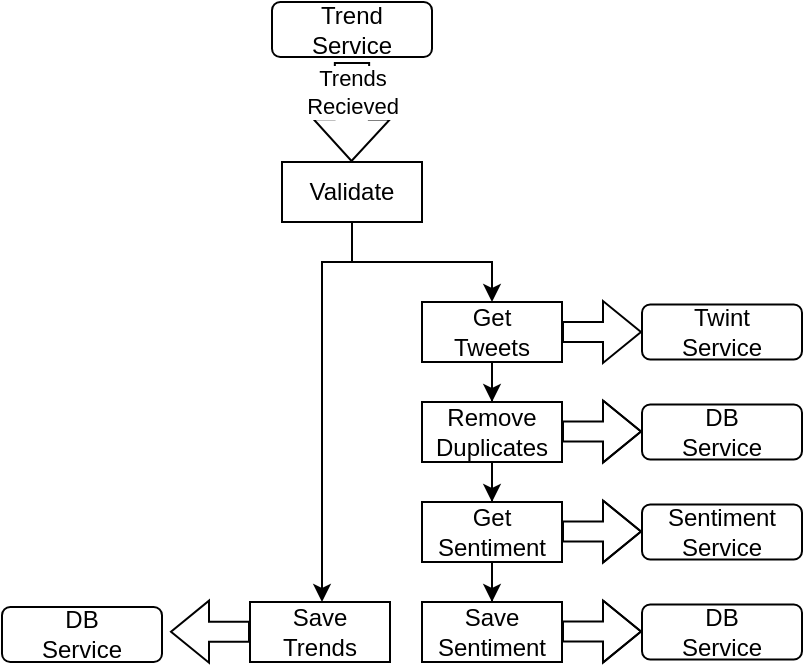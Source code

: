 <mxfile version="20.0.3" type="device"><diagram id="fxIofxYzTwJOrJDdd0AP" name="Page-1"><mxGraphModel dx="1473" dy="789" grid="1" gridSize="10" guides="1" tooltips="1" connect="1" arrows="1" fold="1" page="1" pageScale="1" pageWidth="827" pageHeight="1169" math="0" shadow="0"><root><mxCell id="0"/><mxCell id="1" parent="0"/><mxCell id="RjnZgBF2MPfwC4L0tj2M-1" value="" style="shape=flexArrow;endArrow=classic;html=1;rounded=0;width=17.143;endSize=6.605;" edge="1" parent="1"><mxGeometry width="50" height="50" relative="1" as="geometry"><mxPoint x="395" y="240" as="sourcePoint"/><mxPoint x="394.76" y="290" as="targetPoint"/></mxGeometry></mxCell><mxCell id="RjnZgBF2MPfwC4L0tj2M-2" value="&lt;div&gt;Trends&lt;/div&gt;&lt;div&gt;Recieved&lt;br&gt;&lt;/div&gt;" style="edgeLabel;html=1;align=center;verticalAlign=middle;resizable=0;points=[];" vertex="1" connectable="0" parent="RjnZgBF2MPfwC4L0tj2M-1"><mxGeometry x="-0.422" relative="1" as="geometry"><mxPoint as="offset"/></mxGeometry></mxCell><mxCell id="RjnZgBF2MPfwC4L0tj2M-5" style="edgeStyle=orthogonalEdgeStyle;rounded=0;orthogonalLoop=1;jettySize=auto;html=1;exitX=0.5;exitY=1;exitDx=0;exitDy=0;" edge="1" parent="1" source="RjnZgBF2MPfwC4L0tj2M-3" target="RjnZgBF2MPfwC4L0tj2M-4"><mxGeometry relative="1" as="geometry"><Array as="points"><mxPoint x="395" y="340"/><mxPoint x="380" y="340"/></Array></mxGeometry></mxCell><mxCell id="RjnZgBF2MPfwC4L0tj2M-7" style="edgeStyle=orthogonalEdgeStyle;rounded=0;orthogonalLoop=1;jettySize=auto;html=1;entryX=0.5;entryY=0;entryDx=0;entryDy=0;exitX=0.5;exitY=1;exitDx=0;exitDy=0;" edge="1" parent="1" source="RjnZgBF2MPfwC4L0tj2M-3" target="RjnZgBF2MPfwC4L0tj2M-6"><mxGeometry relative="1" as="geometry"><Array as="points"><mxPoint x="395" y="340"/><mxPoint x="465" y="340"/></Array></mxGeometry></mxCell><mxCell id="RjnZgBF2MPfwC4L0tj2M-3" value="Validate" style="rounded=0;whiteSpace=wrap;html=1;" vertex="1" parent="1"><mxGeometry x="360" y="290" width="70" height="30" as="geometry"/></mxCell><mxCell id="RjnZgBF2MPfwC4L0tj2M-4" value="&lt;div&gt;Save&lt;/div&gt;&lt;div&gt;Trends&lt;br&gt;&lt;/div&gt;" style="rounded=0;whiteSpace=wrap;html=1;" vertex="1" parent="1"><mxGeometry x="344" y="510" width="70" height="30" as="geometry"/></mxCell><mxCell id="RjnZgBF2MPfwC4L0tj2M-9" style="edgeStyle=orthogonalEdgeStyle;rounded=0;orthogonalLoop=1;jettySize=auto;html=1;" edge="1" parent="1" source="RjnZgBF2MPfwC4L0tj2M-6" target="RjnZgBF2MPfwC4L0tj2M-8"><mxGeometry relative="1" as="geometry"/></mxCell><mxCell id="RjnZgBF2MPfwC4L0tj2M-6" value="&lt;div&gt;Get&lt;/div&gt;&lt;div&gt;Tweets&lt;br&gt;&lt;/div&gt;" style="rounded=0;whiteSpace=wrap;html=1;" vertex="1" parent="1"><mxGeometry x="430" y="360" width="70" height="30" as="geometry"/></mxCell><mxCell id="RjnZgBF2MPfwC4L0tj2M-13" style="edgeStyle=orthogonalEdgeStyle;rounded=0;orthogonalLoop=1;jettySize=auto;html=1;entryX=0.5;entryY=0;entryDx=0;entryDy=0;" edge="1" parent="1" source="RjnZgBF2MPfwC4L0tj2M-8" target="RjnZgBF2MPfwC4L0tj2M-10"><mxGeometry relative="1" as="geometry"/></mxCell><mxCell id="RjnZgBF2MPfwC4L0tj2M-8" value="&lt;div&gt;Remove&lt;/div&gt;&lt;div&gt;Duplicates&lt;br&gt;&lt;/div&gt;" style="rounded=0;whiteSpace=wrap;html=1;" vertex="1" parent="1"><mxGeometry x="430" y="410" width="70" height="30" as="geometry"/></mxCell><mxCell id="RjnZgBF2MPfwC4L0tj2M-14" style="edgeStyle=orthogonalEdgeStyle;rounded=0;orthogonalLoop=1;jettySize=auto;html=1;entryX=0.5;entryY=0;entryDx=0;entryDy=0;" edge="1" parent="1" source="RjnZgBF2MPfwC4L0tj2M-10" target="RjnZgBF2MPfwC4L0tj2M-11"><mxGeometry relative="1" as="geometry"/></mxCell><mxCell id="RjnZgBF2MPfwC4L0tj2M-10" value="&lt;div&gt;Get&lt;/div&gt;&lt;div&gt;Sentiment&lt;br&gt;&lt;/div&gt;" style="rounded=0;whiteSpace=wrap;html=1;" vertex="1" parent="1"><mxGeometry x="430" y="460" width="70" height="30" as="geometry"/></mxCell><mxCell id="RjnZgBF2MPfwC4L0tj2M-11" value="&lt;div&gt;Save&lt;br&gt;&lt;/div&gt;&lt;div&gt;Sentiment&lt;br&gt;&lt;/div&gt;" style="rounded=0;whiteSpace=wrap;html=1;" vertex="1" parent="1"><mxGeometry x="430" y="510" width="70" height="30" as="geometry"/></mxCell><mxCell id="RjnZgBF2MPfwC4L0tj2M-15" value="" style="shape=flexArrow;endArrow=classic;html=1;rounded=0;exitX=1;exitY=0.5;exitDx=0;exitDy=0;" edge="1" parent="1" source="RjnZgBF2MPfwC4L0tj2M-6"><mxGeometry width="50" height="50" relative="1" as="geometry"><mxPoint x="600" y="460" as="sourcePoint"/><mxPoint x="540" y="375" as="targetPoint"/></mxGeometry></mxCell><mxCell id="RjnZgBF2MPfwC4L0tj2M-16" value="&lt;div&gt;Twint&lt;/div&gt;&lt;div&gt;Service&lt;br&gt;&lt;/div&gt;" style="rounded=1;whiteSpace=wrap;html=1;" vertex="1" parent="1"><mxGeometry x="540" y="361.25" width="80" height="27.5" as="geometry"/></mxCell><mxCell id="RjnZgBF2MPfwC4L0tj2M-17" value="" style="shape=flexArrow;endArrow=classic;html=1;rounded=0;exitX=1;exitY=0.5;exitDx=0;exitDy=0;" edge="1" parent="1"><mxGeometry width="50" height="50" relative="1" as="geometry"><mxPoint x="500" y="424.76" as="sourcePoint"/><mxPoint x="540" y="424.76" as="targetPoint"/><Array as="points"><mxPoint x="520" y="424.76"/></Array></mxGeometry></mxCell><mxCell id="RjnZgBF2MPfwC4L0tj2M-18" value="&lt;div&gt;DB&lt;/div&gt;&lt;div&gt;Service&lt;br&gt;&lt;/div&gt;" style="rounded=1;whiteSpace=wrap;html=1;" vertex="1" parent="1"><mxGeometry x="540" y="411.25" width="80" height="27.5" as="geometry"/></mxCell><mxCell id="RjnZgBF2MPfwC4L0tj2M-19" value="" style="shape=flexArrow;endArrow=classic;html=1;rounded=0;exitX=1;exitY=0.5;exitDx=0;exitDy=0;" edge="1" parent="1"><mxGeometry width="50" height="50" relative="1" as="geometry"><mxPoint x="500" y="474.76" as="sourcePoint"/><mxPoint x="540" y="474.76" as="targetPoint"/><Array as="points"><mxPoint x="520" y="474.76"/></Array></mxGeometry></mxCell><mxCell id="RjnZgBF2MPfwC4L0tj2M-20" value="&lt;div&gt;Sentiment&lt;br&gt;&lt;/div&gt;&lt;div&gt;Service&lt;br&gt;&lt;/div&gt;" style="rounded=1;whiteSpace=wrap;html=1;" vertex="1" parent="1"><mxGeometry x="540" y="461.25" width="80" height="27.5" as="geometry"/></mxCell><mxCell id="RjnZgBF2MPfwC4L0tj2M-21" value="" style="shape=flexArrow;endArrow=classic;html=1;rounded=0;exitX=1;exitY=0.5;exitDx=0;exitDy=0;" edge="1" parent="1"><mxGeometry width="50" height="50" relative="1" as="geometry"><mxPoint x="500" y="524.76" as="sourcePoint"/><mxPoint x="540" y="524.76" as="targetPoint"/><Array as="points"><mxPoint x="520" y="524.76"/></Array></mxGeometry></mxCell><mxCell id="RjnZgBF2MPfwC4L0tj2M-22" value="&lt;div&gt;DB&lt;/div&gt;&lt;div&gt;Service&lt;br&gt;&lt;/div&gt;" style="rounded=1;whiteSpace=wrap;html=1;" vertex="1" parent="1"><mxGeometry x="540" y="511.25" width="80" height="27.5" as="geometry"/></mxCell><mxCell id="RjnZgBF2MPfwC4L0tj2M-23" value="&lt;div&gt;Trend&lt;br&gt;&lt;/div&gt;&lt;div&gt;Service&lt;br&gt;&lt;/div&gt;" style="rounded=1;whiteSpace=wrap;html=1;" vertex="1" parent="1"><mxGeometry x="355" y="210" width="80" height="27.5" as="geometry"/></mxCell><mxCell id="RjnZgBF2MPfwC4L0tj2M-26" value="" style="shape=flexArrow;endArrow=classic;html=1;rounded=0;" edge="1" parent="1"><mxGeometry width="50" height="50" relative="1" as="geometry"><mxPoint x="344" y="524.83" as="sourcePoint"/><mxPoint x="304" y="524.83" as="targetPoint"/></mxGeometry></mxCell><mxCell id="RjnZgBF2MPfwC4L0tj2M-27" value="&lt;div&gt;DB&lt;/div&gt;&lt;div&gt;Service&lt;br&gt;&lt;/div&gt;" style="rounded=1;whiteSpace=wrap;html=1;" vertex="1" parent="1"><mxGeometry x="220" y="512.5" width="80" height="27.5" as="geometry"/></mxCell></root></mxGraphModel></diagram></mxfile>